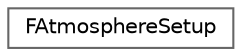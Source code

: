 digraph "Graphical Class Hierarchy"
{
 // INTERACTIVE_SVG=YES
 // LATEX_PDF_SIZE
  bgcolor="transparent";
  edge [fontname=Helvetica,fontsize=10,labelfontname=Helvetica,labelfontsize=10];
  node [fontname=Helvetica,fontsize=10,shape=box,height=0.2,width=0.4];
  rankdir="LR";
  Node0 [id="Node000000",label="FAtmosphereSetup",height=0.2,width=0.4,color="grey40", fillcolor="white", style="filled",URL="$d7/dab/structFAtmosphereSetup.html",tooltip=" "];
}
